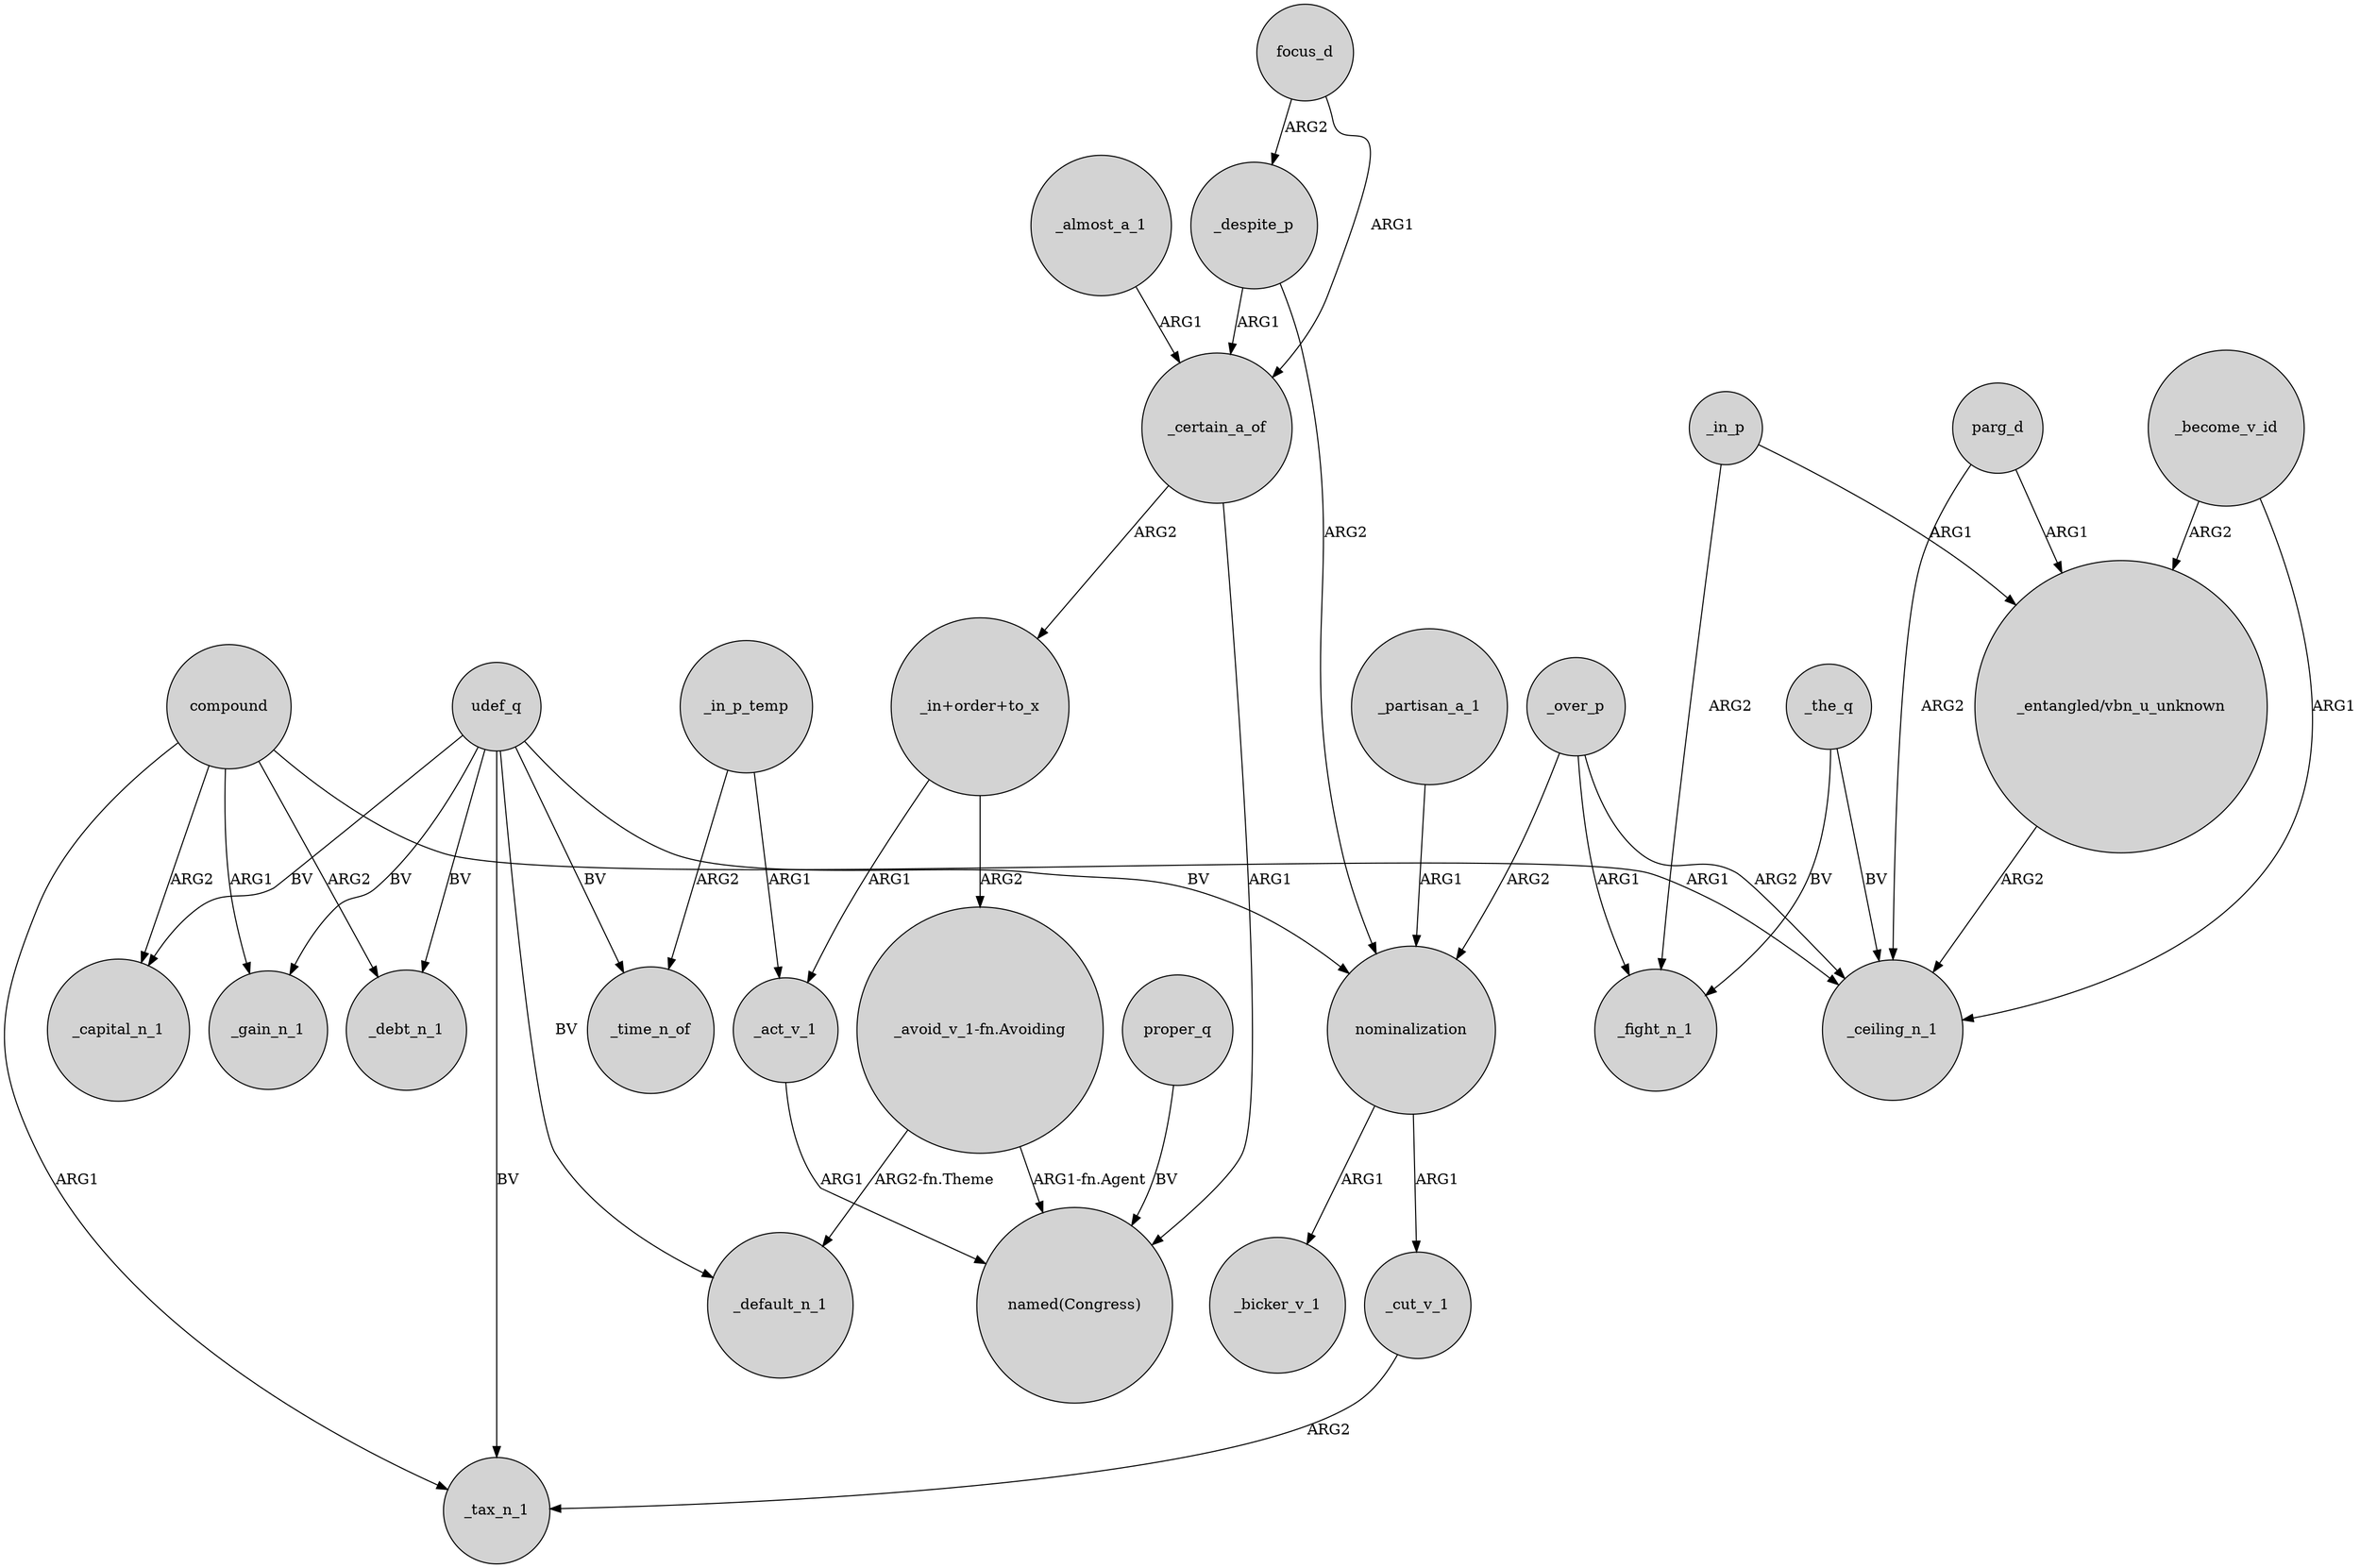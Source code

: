 digraph {
	node [shape=circle style=filled]
	"_entangled/vbn_u_unknown" -> _ceiling_n_1 [label=ARG2]
	udef_q -> _capital_n_1 [label=BV]
	compound -> _capital_n_1 [label=ARG2]
	_despite_p -> _certain_a_of [label=ARG1]
	udef_q -> _gain_n_1 [label=BV]
	udef_q -> _debt_n_1 [label=BV]
	"_avoid_v_1-fn.Avoiding" -> "named(Congress)" [label="ARG1-fn.Agent"]
	_the_q -> _fight_n_1 [label=BV]
	compound -> _debt_n_1 [label=ARG2]
	nominalization -> _bicker_v_1 [label=ARG1]
	focus_d -> _despite_p [label=ARG2]
	udef_q -> _default_n_1 [label=BV]
	nominalization -> _cut_v_1 [label=ARG1]
	parg_d -> "_entangled/vbn_u_unknown" [label=ARG1]
	compound -> _tax_n_1 [label=ARG1]
	_almost_a_1 -> _certain_a_of [label=ARG1]
	proper_q -> "named(Congress)" [label=BV]
	_certain_a_of -> "_in+order+to_x" [label=ARG2]
	"_avoid_v_1-fn.Avoiding" -> _default_n_1 [label="ARG2-fn.Theme"]
	_act_v_1 -> "named(Congress)" [label=ARG1]
	_in_p_temp -> _act_v_1 [label=ARG1]
	_despite_p -> nominalization [label=ARG2]
	udef_q -> _tax_n_1 [label=BV]
	"_in+order+to_x" -> _act_v_1 [label=ARG1]
	_become_v_id -> _ceiling_n_1 [label=ARG1]
	_in_p_temp -> _time_n_of [label=ARG2]
	_over_p -> _ceiling_n_1 [label=ARG2]
	udef_q -> _time_n_of [label=BV]
	_over_p -> nominalization [label=ARG2]
	focus_d -> _certain_a_of [label=ARG1]
	udef_q -> nominalization [label=BV]
	_in_p -> _fight_n_1 [label=ARG2]
	parg_d -> _ceiling_n_1 [label=ARG2]
	compound -> _ceiling_n_1 [label=ARG1]
	compound -> _gain_n_1 [label=ARG1]
	_certain_a_of -> "named(Congress)" [label=ARG1]
	_cut_v_1 -> _tax_n_1 [label=ARG2]
	_over_p -> _fight_n_1 [label=ARG1]
	_the_q -> _ceiling_n_1 [label=BV]
	_in_p -> "_entangled/vbn_u_unknown" [label=ARG1]
	"_in+order+to_x" -> "_avoid_v_1-fn.Avoiding" [label=ARG2]
	_partisan_a_1 -> nominalization [label=ARG1]
	_become_v_id -> "_entangled/vbn_u_unknown" [label=ARG2]
}

